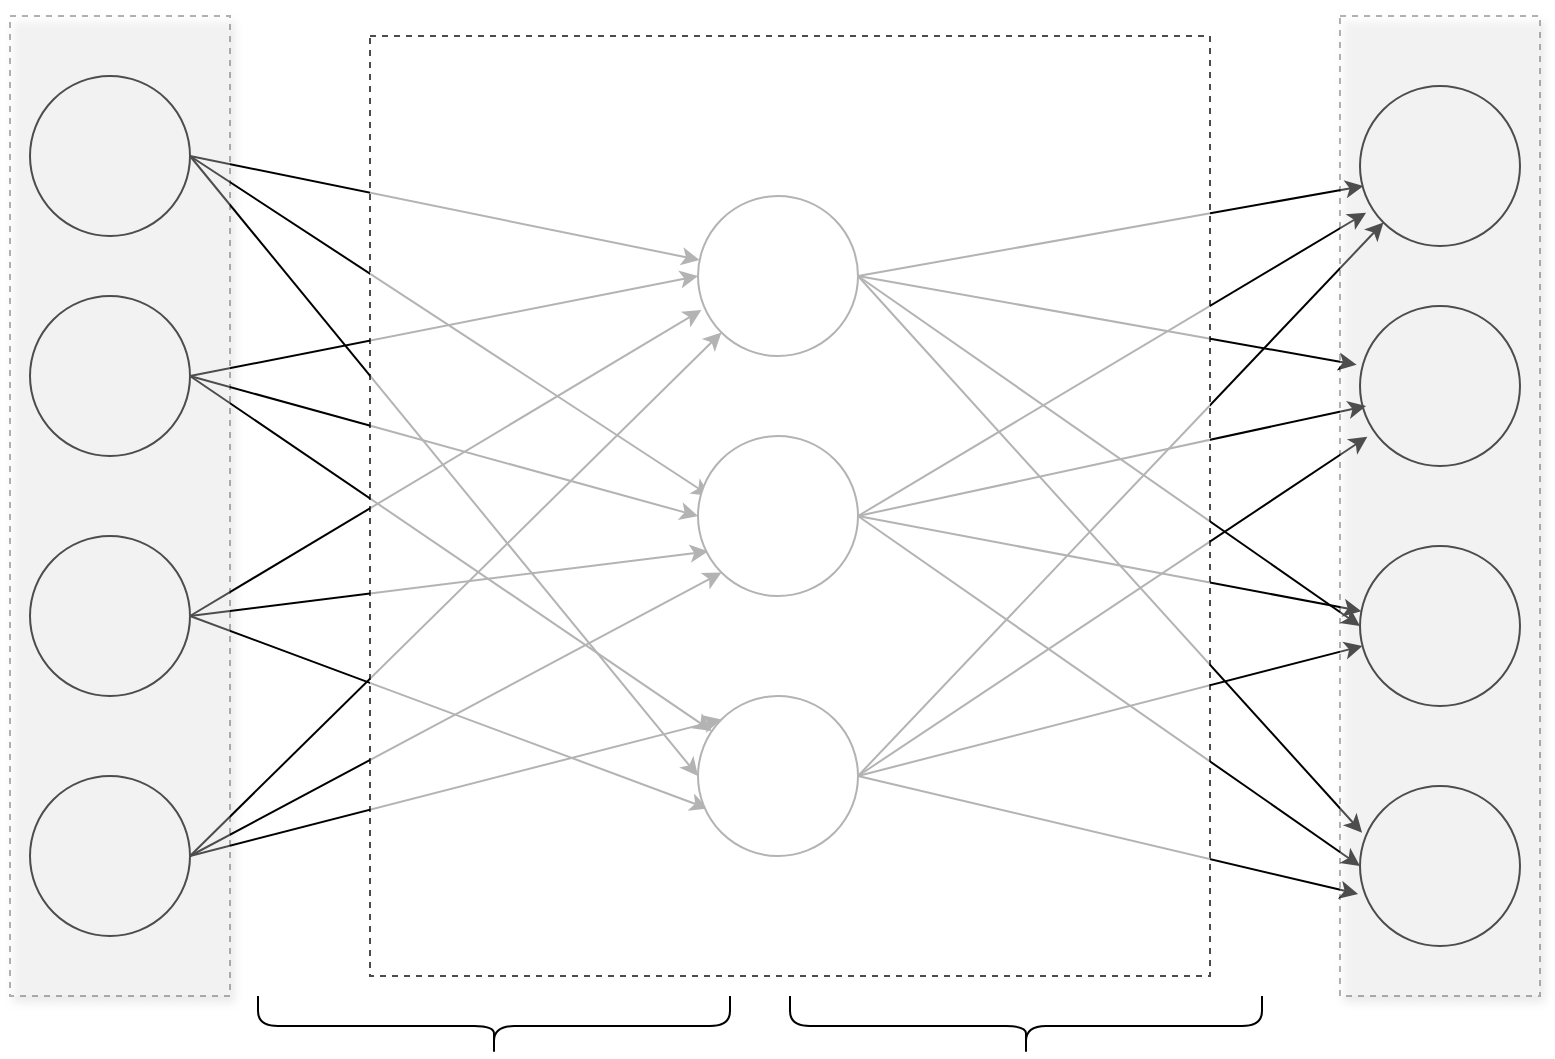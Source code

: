 <mxfile version="18.0.7" type="github">
  <diagram id="KMhw9p_9KBJlQKRpq87V" name="Page-1">
    <mxGraphModel dx="1209" dy="773" grid="1" gridSize="10" guides="1" tooltips="1" connect="1" arrows="1" fold="1" page="1" pageScale="1" pageWidth="827" pageHeight="1169" math="0" shadow="0">
      <root>
        <mxCell id="0" />
        <mxCell id="1" parent="0" />
        <mxCell id="Ydx7FCjUsI3BMu3GVsvw-12" style="rounded=0;orthogonalLoop=1;jettySize=auto;html=1;exitX=1;exitY=0.5;exitDx=0;exitDy=0;" parent="1" source="Ydx7FCjUsI3BMu3GVsvw-1" target="Ydx7FCjUsI3BMu3GVsvw-9" edge="1">
          <mxGeometry relative="1" as="geometry" />
        </mxCell>
        <mxCell id="Ydx7FCjUsI3BMu3GVsvw-13" style="edgeStyle=none;rounded=0;orthogonalLoop=1;jettySize=auto;html=1;exitX=1;exitY=0.5;exitDx=0;exitDy=0;entryX=0.075;entryY=0.375;entryDx=0;entryDy=0;entryPerimeter=0;" parent="1" source="Ydx7FCjUsI3BMu3GVsvw-1" target="Ydx7FCjUsI3BMu3GVsvw-10" edge="1">
          <mxGeometry relative="1" as="geometry" />
        </mxCell>
        <mxCell id="Ydx7FCjUsI3BMu3GVsvw-14" style="edgeStyle=none;rounded=0;orthogonalLoop=1;jettySize=auto;html=1;exitX=1;exitY=0.5;exitDx=0;exitDy=0;entryX=0;entryY=0.5;entryDx=0;entryDy=0;" parent="1" source="Ydx7FCjUsI3BMu3GVsvw-1" target="Ydx7FCjUsI3BMu3GVsvw-11" edge="1">
          <mxGeometry relative="1" as="geometry" />
        </mxCell>
        <mxCell id="Ydx7FCjUsI3BMu3GVsvw-1" value="" style="ellipse;whiteSpace=wrap;html=1;aspect=fixed;" parent="1" vertex="1">
          <mxGeometry x="40" y="150" width="80" height="80" as="geometry" />
        </mxCell>
        <mxCell id="Ydx7FCjUsI3BMu3GVsvw-15" style="edgeStyle=none;rounded=0;orthogonalLoop=1;jettySize=auto;html=1;exitX=1;exitY=0.5;exitDx=0;exitDy=0;entryX=0;entryY=0.5;entryDx=0;entryDy=0;" parent="1" source="Ydx7FCjUsI3BMu3GVsvw-2" target="Ydx7FCjUsI3BMu3GVsvw-9" edge="1">
          <mxGeometry relative="1" as="geometry" />
        </mxCell>
        <mxCell id="Ydx7FCjUsI3BMu3GVsvw-16" style="edgeStyle=none;rounded=0;orthogonalLoop=1;jettySize=auto;html=1;exitX=1;exitY=0.5;exitDx=0;exitDy=0;entryX=0;entryY=0.5;entryDx=0;entryDy=0;" parent="1" source="Ydx7FCjUsI3BMu3GVsvw-2" target="Ydx7FCjUsI3BMu3GVsvw-10" edge="1">
          <mxGeometry relative="1" as="geometry" />
        </mxCell>
        <mxCell id="Ydx7FCjUsI3BMu3GVsvw-17" style="edgeStyle=none;rounded=0;orthogonalLoop=1;jettySize=auto;html=1;exitX=1;exitY=0.5;exitDx=0;exitDy=0;" parent="1" source="Ydx7FCjUsI3BMu3GVsvw-2" target="Ydx7FCjUsI3BMu3GVsvw-11" edge="1">
          <mxGeometry relative="1" as="geometry" />
        </mxCell>
        <mxCell id="Ydx7FCjUsI3BMu3GVsvw-2" value="" style="ellipse;whiteSpace=wrap;html=1;aspect=fixed;" parent="1" vertex="1">
          <mxGeometry x="40" y="260" width="80" height="80" as="geometry" />
        </mxCell>
        <mxCell id="Ydx7FCjUsI3BMu3GVsvw-18" style="edgeStyle=none;rounded=0;orthogonalLoop=1;jettySize=auto;html=1;exitX=1;exitY=0.5;exitDx=0;exitDy=0;entryX=0.021;entryY=0.713;entryDx=0;entryDy=0;entryPerimeter=0;" parent="1" source="Ydx7FCjUsI3BMu3GVsvw-3" target="Ydx7FCjUsI3BMu3GVsvw-9" edge="1">
          <mxGeometry relative="1" as="geometry" />
        </mxCell>
        <mxCell id="Ydx7FCjUsI3BMu3GVsvw-19" style="edgeStyle=none;rounded=0;orthogonalLoop=1;jettySize=auto;html=1;exitX=1;exitY=0.5;exitDx=0;exitDy=0;entryX=0.063;entryY=0.721;entryDx=0;entryDy=0;entryPerimeter=0;" parent="1" source="Ydx7FCjUsI3BMu3GVsvw-3" target="Ydx7FCjUsI3BMu3GVsvw-10" edge="1">
          <mxGeometry relative="1" as="geometry" />
        </mxCell>
        <mxCell id="Ydx7FCjUsI3BMu3GVsvw-20" style="edgeStyle=none;rounded=0;orthogonalLoop=1;jettySize=auto;html=1;exitX=1;exitY=0.5;exitDx=0;exitDy=0;entryX=0.063;entryY=0.704;entryDx=0;entryDy=0;entryPerimeter=0;" parent="1" source="Ydx7FCjUsI3BMu3GVsvw-3" target="Ydx7FCjUsI3BMu3GVsvw-11" edge="1">
          <mxGeometry relative="1" as="geometry" />
        </mxCell>
        <mxCell id="Ydx7FCjUsI3BMu3GVsvw-3" value="" style="ellipse;whiteSpace=wrap;html=1;aspect=fixed;" parent="1" vertex="1">
          <mxGeometry x="40" y="380" width="80" height="80" as="geometry" />
        </mxCell>
        <mxCell id="Ydx7FCjUsI3BMu3GVsvw-21" style="edgeStyle=none;rounded=0;orthogonalLoop=1;jettySize=auto;html=1;exitX=1;exitY=0.5;exitDx=0;exitDy=0;entryX=0;entryY=1;entryDx=0;entryDy=0;" parent="1" source="Ydx7FCjUsI3BMu3GVsvw-4" target="Ydx7FCjUsI3BMu3GVsvw-9" edge="1">
          <mxGeometry relative="1" as="geometry" />
        </mxCell>
        <mxCell id="Ydx7FCjUsI3BMu3GVsvw-22" style="edgeStyle=none;rounded=0;orthogonalLoop=1;jettySize=auto;html=1;exitX=1;exitY=0.5;exitDx=0;exitDy=0;entryX=0;entryY=1;entryDx=0;entryDy=0;" parent="1" source="Ydx7FCjUsI3BMu3GVsvw-4" target="Ydx7FCjUsI3BMu3GVsvw-10" edge="1">
          <mxGeometry relative="1" as="geometry" />
        </mxCell>
        <mxCell id="Ydx7FCjUsI3BMu3GVsvw-25" style="edgeStyle=none;rounded=0;orthogonalLoop=1;jettySize=auto;html=1;exitX=1;exitY=0.5;exitDx=0;exitDy=0;entryX=0;entryY=0;entryDx=0;entryDy=0;" parent="1" source="Ydx7FCjUsI3BMu3GVsvw-4" target="Ydx7FCjUsI3BMu3GVsvw-11" edge="1">
          <mxGeometry relative="1" as="geometry" />
        </mxCell>
        <mxCell id="Ydx7FCjUsI3BMu3GVsvw-4" value="" style="ellipse;whiteSpace=wrap;html=1;aspect=fixed;" parent="1" vertex="1">
          <mxGeometry x="40" y="500" width="80" height="80" as="geometry" />
        </mxCell>
        <mxCell id="Ydx7FCjUsI3BMu3GVsvw-5" value="" style="ellipse;whiteSpace=wrap;html=1;aspect=fixed;" parent="1" vertex="1">
          <mxGeometry x="705" y="155" width="80" height="80" as="geometry" />
        </mxCell>
        <mxCell id="Ydx7FCjUsI3BMu3GVsvw-6" value="" style="ellipse;whiteSpace=wrap;html=1;aspect=fixed;" parent="1" vertex="1">
          <mxGeometry x="705" y="265" width="80" height="80" as="geometry" />
        </mxCell>
        <mxCell id="Ydx7FCjUsI3BMu3GVsvw-7" value="" style="ellipse;whiteSpace=wrap;html=1;aspect=fixed;" parent="1" vertex="1">
          <mxGeometry x="705" y="385" width="80" height="80" as="geometry" />
        </mxCell>
        <mxCell id="Ydx7FCjUsI3BMu3GVsvw-8" value="" style="ellipse;whiteSpace=wrap;html=1;aspect=fixed;" parent="1" vertex="1">
          <mxGeometry x="705" y="505" width="80" height="80" as="geometry" />
        </mxCell>
        <mxCell id="Ydx7FCjUsI3BMu3GVsvw-26" style="edgeStyle=none;rounded=0;orthogonalLoop=1;jettySize=auto;html=1;exitX=1;exitY=0.5;exitDx=0;exitDy=0;entryX=0.021;entryY=0.625;entryDx=0;entryDy=0;entryPerimeter=0;" parent="1" source="Ydx7FCjUsI3BMu3GVsvw-9" target="Ydx7FCjUsI3BMu3GVsvw-5" edge="1">
          <mxGeometry relative="1" as="geometry" />
        </mxCell>
        <mxCell id="Ydx7FCjUsI3BMu3GVsvw-27" style="edgeStyle=none;rounded=0;orthogonalLoop=1;jettySize=auto;html=1;exitX=1;exitY=0.5;exitDx=0;exitDy=0;entryX=-0.021;entryY=0.367;entryDx=0;entryDy=0;entryPerimeter=0;" parent="1" source="Ydx7FCjUsI3BMu3GVsvw-9" target="Ydx7FCjUsI3BMu3GVsvw-6" edge="1">
          <mxGeometry relative="1" as="geometry" />
        </mxCell>
        <mxCell id="Ydx7FCjUsI3BMu3GVsvw-28" style="edgeStyle=none;rounded=0;orthogonalLoop=1;jettySize=auto;html=1;exitX=1;exitY=0.5;exitDx=0;exitDy=0;entryX=0;entryY=0.5;entryDx=0;entryDy=0;" parent="1" source="Ydx7FCjUsI3BMu3GVsvw-9" target="Ydx7FCjUsI3BMu3GVsvw-7" edge="1">
          <mxGeometry relative="1" as="geometry" />
        </mxCell>
        <mxCell id="Ydx7FCjUsI3BMu3GVsvw-29" style="edgeStyle=none;rounded=0;orthogonalLoop=1;jettySize=auto;html=1;exitX=1;exitY=0.5;exitDx=0;exitDy=0;entryX=0.013;entryY=0.292;entryDx=0;entryDy=0;entryPerimeter=0;" parent="1" source="Ydx7FCjUsI3BMu3GVsvw-9" target="Ydx7FCjUsI3BMu3GVsvw-8" edge="1">
          <mxGeometry relative="1" as="geometry" />
        </mxCell>
        <mxCell id="Ydx7FCjUsI3BMu3GVsvw-9" value="" style="ellipse;whiteSpace=wrap;html=1;aspect=fixed;" parent="1" vertex="1">
          <mxGeometry x="374" y="210" width="80" height="80" as="geometry" />
        </mxCell>
        <mxCell id="Ydx7FCjUsI3BMu3GVsvw-30" style="edgeStyle=none;rounded=0;orthogonalLoop=1;jettySize=auto;html=1;exitX=1;exitY=0.5;exitDx=0;exitDy=0;entryX=0.038;entryY=0.792;entryDx=0;entryDy=0;entryPerimeter=0;" parent="1" source="Ydx7FCjUsI3BMu3GVsvw-10" target="Ydx7FCjUsI3BMu3GVsvw-5" edge="1">
          <mxGeometry relative="1" as="geometry" />
        </mxCell>
        <mxCell id="Ydx7FCjUsI3BMu3GVsvw-31" style="edgeStyle=none;rounded=0;orthogonalLoop=1;jettySize=auto;html=1;exitX=1;exitY=0.5;exitDx=0;exitDy=0;entryX=0.038;entryY=0.625;entryDx=0;entryDy=0;entryPerimeter=0;" parent="1" source="Ydx7FCjUsI3BMu3GVsvw-10" target="Ydx7FCjUsI3BMu3GVsvw-6" edge="1">
          <mxGeometry relative="1" as="geometry" />
        </mxCell>
        <mxCell id="Ydx7FCjUsI3BMu3GVsvw-32" style="edgeStyle=none;rounded=0;orthogonalLoop=1;jettySize=auto;html=1;exitX=1;exitY=0.5;exitDx=0;exitDy=0;" parent="1" source="Ydx7FCjUsI3BMu3GVsvw-10" target="Ydx7FCjUsI3BMu3GVsvw-7" edge="1">
          <mxGeometry relative="1" as="geometry" />
        </mxCell>
        <mxCell id="Ydx7FCjUsI3BMu3GVsvw-33" style="edgeStyle=none;rounded=0;orthogonalLoop=1;jettySize=auto;html=1;exitX=1;exitY=0.5;exitDx=0;exitDy=0;entryX=0;entryY=0.5;entryDx=0;entryDy=0;" parent="1" source="Ydx7FCjUsI3BMu3GVsvw-10" target="Ydx7FCjUsI3BMu3GVsvw-8" edge="1">
          <mxGeometry relative="1" as="geometry" />
        </mxCell>
        <mxCell id="Ydx7FCjUsI3BMu3GVsvw-10" value="" style="ellipse;whiteSpace=wrap;html=1;aspect=fixed;" parent="1" vertex="1">
          <mxGeometry x="374" y="330" width="80" height="80" as="geometry" />
        </mxCell>
        <mxCell id="Ydx7FCjUsI3BMu3GVsvw-34" style="edgeStyle=none;rounded=0;orthogonalLoop=1;jettySize=auto;html=1;exitX=1;exitY=0.5;exitDx=0;exitDy=0;entryX=0;entryY=1;entryDx=0;entryDy=0;" parent="1" source="Ydx7FCjUsI3BMu3GVsvw-11" target="Ydx7FCjUsI3BMu3GVsvw-5" edge="1">
          <mxGeometry relative="1" as="geometry" />
        </mxCell>
        <mxCell id="Ydx7FCjUsI3BMu3GVsvw-35" style="edgeStyle=none;rounded=0;orthogonalLoop=1;jettySize=auto;html=1;exitX=1;exitY=0.5;exitDx=0;exitDy=0;entryX=0.046;entryY=0.817;entryDx=0;entryDy=0;entryPerimeter=0;" parent="1" source="Ydx7FCjUsI3BMu3GVsvw-11" target="Ydx7FCjUsI3BMu3GVsvw-6" edge="1">
          <mxGeometry relative="1" as="geometry" />
        </mxCell>
        <mxCell id="Ydx7FCjUsI3BMu3GVsvw-36" style="edgeStyle=none;rounded=0;orthogonalLoop=1;jettySize=auto;html=1;exitX=1;exitY=0.5;exitDx=0;exitDy=0;" parent="1" source="Ydx7FCjUsI3BMu3GVsvw-11" target="Ydx7FCjUsI3BMu3GVsvw-7" edge="1">
          <mxGeometry relative="1" as="geometry" />
        </mxCell>
        <mxCell id="Ydx7FCjUsI3BMu3GVsvw-37" style="edgeStyle=none;rounded=0;orthogonalLoop=1;jettySize=auto;html=1;exitX=1;exitY=0.5;exitDx=0;exitDy=0;entryX=-0.012;entryY=0.675;entryDx=0;entryDy=0;entryPerimeter=0;" parent="1" source="Ydx7FCjUsI3BMu3GVsvw-11" target="Ydx7FCjUsI3BMu3GVsvw-8" edge="1">
          <mxGeometry relative="1" as="geometry" />
        </mxCell>
        <mxCell id="Ydx7FCjUsI3BMu3GVsvw-11" value="" style="ellipse;whiteSpace=wrap;html=1;aspect=fixed;" parent="1" vertex="1">
          <mxGeometry x="374" y="460" width="80" height="80" as="geometry" />
        </mxCell>
        <mxCell id="Ydx7FCjUsI3BMu3GVsvw-39" value="" style="rounded=0;whiteSpace=wrap;html=1;opacity=30;dashed=1;shadow=1;" parent="1" vertex="1">
          <mxGeometry x="30" y="120" width="110" height="490" as="geometry" />
        </mxCell>
        <mxCell id="Ydx7FCjUsI3BMu3GVsvw-40" value="" style="rounded=0;whiteSpace=wrap;html=1;opacity=30;shadow=1;glass=0;sketch=0;dashed=1;" parent="1" vertex="1">
          <mxGeometry x="695" y="120" width="100" height="490" as="geometry" />
        </mxCell>
        <mxCell id="Ydx7FCjUsI3BMu3GVsvw-41" style="edgeStyle=none;rounded=0;orthogonalLoop=1;jettySize=auto;html=1;exitX=0.5;exitY=0;exitDx=0;exitDy=0;" parent="1" source="Ydx7FCjUsI3BMu3GVsvw-40" target="Ydx7FCjUsI3BMu3GVsvw-40" edge="1">
          <mxGeometry relative="1" as="geometry" />
        </mxCell>
        <mxCell id="Ydx7FCjUsI3BMu3GVsvw-43" style="edgeStyle=none;rounded=0;orthogonalLoop=1;jettySize=auto;html=1;exitX=0.75;exitY=0;exitDx=0;exitDy=0;" parent="1" source="Ydx7FCjUsI3BMu3GVsvw-40" target="Ydx7FCjUsI3BMu3GVsvw-40" edge="1">
          <mxGeometry relative="1" as="geometry" />
        </mxCell>
        <mxCell id="Ydx7FCjUsI3BMu3GVsvw-46" value="" style="rounded=0;whiteSpace=wrap;html=1;shadow=0;glass=0;dashed=1;sketch=0;fontSize=22;opacity=0;" parent="1" vertex="1">
          <mxGeometry x="350" y="360" width="120" height="60" as="geometry" />
        </mxCell>
        <mxCell id="Ydx7FCjUsI3BMu3GVsvw-47" value="" style="rounded=0;whiteSpace=wrap;html=1;shadow=0;glass=0;dashed=1;sketch=0;fontSize=22;opacity=70;" parent="1" vertex="1">
          <mxGeometry x="210" y="130" width="420" height="470" as="geometry" />
        </mxCell>
        <mxCell id="Ydx7FCjUsI3BMu3GVsvw-50" value="" style="shape=curlyBracket;whiteSpace=wrap;html=1;rounded=1;flipH=1;shadow=0;glass=0;sketch=0;fontSize=22;direction=north;" parent="1" vertex="1">
          <mxGeometry x="154" y="610" width="236" height="30" as="geometry" />
        </mxCell>
        <mxCell id="Ydx7FCjUsI3BMu3GVsvw-51" value="" style="shape=curlyBracket;whiteSpace=wrap;html=1;rounded=1;flipH=1;shadow=0;glass=0;sketch=0;fontSize=22;direction=north;" parent="1" vertex="1">
          <mxGeometry x="420" y="610" width="236" height="30" as="geometry" />
        </mxCell>
      </root>
    </mxGraphModel>
  </diagram>
</mxfile>
